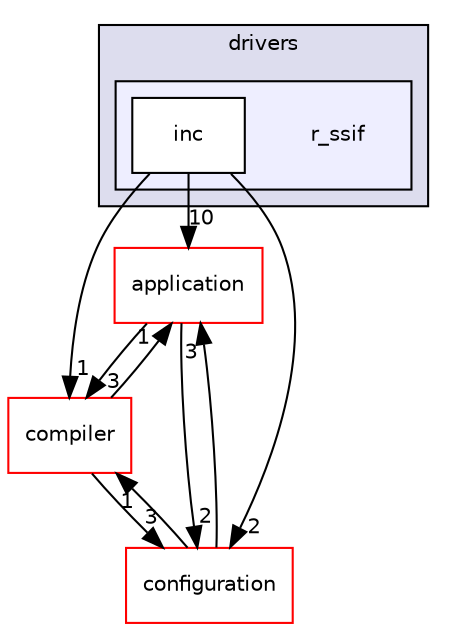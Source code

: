 digraph "r_ssif" {
  compound=true
  node [ fontsize="10", fontname="Helvetica"];
  edge [ labelfontsize="10", labelfontname="Helvetica"];
  subgraph clusterdir_08ce54ab20ebf3a819d624811685620e {
    graph [ bgcolor="#ddddee", pencolor="black", label="drivers" fontname="Helvetica", fontsize="10", URL="dir_08ce54ab20ebf3a819d624811685620e.html"]
  subgraph clusterdir_b8d8cea2198911cb510486825a2271b8 {
    graph [ bgcolor="#eeeeff", pencolor="black", label="" URL="dir_b8d8cea2198911cb510486825a2271b8.html"];
    dir_b8d8cea2198911cb510486825a2271b8 [shape=plaintext label="r_ssif"];
    dir_e1c8647748f2712ea486406232c60a56 [shape=box label="inc" color="black" fillcolor="white" style="filled" URL="dir_e1c8647748f2712ea486406232c60a56.html"];
  }
  }
  dir_eda2a6d705da8f3400ffe9a7dcb90b30 [shape=box label="application" fillcolor="white" style="filled" color="red" URL="dir_eda2a6d705da8f3400ffe9a7dcb90b30.html"];
  dir_f029f3251b48bb3d01d309310e82fd9d [shape=box label="compiler" fillcolor="white" style="filled" color="red" URL="dir_f029f3251b48bb3d01d309310e82fd9d.html"];
  dir_95f7b9d4854ca187ae337d299db232bb [shape=box label="configuration" fillcolor="white" style="filled" color="red" URL="dir_95f7b9d4854ca187ae337d299db232bb.html"];
  dir_eda2a6d705da8f3400ffe9a7dcb90b30->dir_f029f3251b48bb3d01d309310e82fd9d [headlabel="3", labeldistance=1.5 headhref="dir_000002_000020.html"];
  dir_eda2a6d705da8f3400ffe9a7dcb90b30->dir_95f7b9d4854ca187ae337d299db232bb [headlabel="2", labeldistance=1.5 headhref="dir_000002_000009.html"];
  dir_f029f3251b48bb3d01d309310e82fd9d->dir_eda2a6d705da8f3400ffe9a7dcb90b30 [headlabel="1", labeldistance=1.5 headhref="dir_000020_000002.html"];
  dir_f029f3251b48bb3d01d309310e82fd9d->dir_95f7b9d4854ca187ae337d299db232bb [headlabel="3", labeldistance=1.5 headhref="dir_000020_000009.html"];
  dir_95f7b9d4854ca187ae337d299db232bb->dir_eda2a6d705da8f3400ffe9a7dcb90b30 [headlabel="3", labeldistance=1.5 headhref="dir_000009_000002.html"];
  dir_95f7b9d4854ca187ae337d299db232bb->dir_f029f3251b48bb3d01d309310e82fd9d [headlabel="1", labeldistance=1.5 headhref="dir_000009_000020.html"];
  dir_e1c8647748f2712ea486406232c60a56->dir_eda2a6d705da8f3400ffe9a7dcb90b30 [headlabel="10", labeldistance=1.5 headhref="dir_000008_000002.html"];
  dir_e1c8647748f2712ea486406232c60a56->dir_f029f3251b48bb3d01d309310e82fd9d [headlabel="1", labeldistance=1.5 headhref="dir_000008_000020.html"];
  dir_e1c8647748f2712ea486406232c60a56->dir_95f7b9d4854ca187ae337d299db232bb [headlabel="2", labeldistance=1.5 headhref="dir_000008_000009.html"];
}
